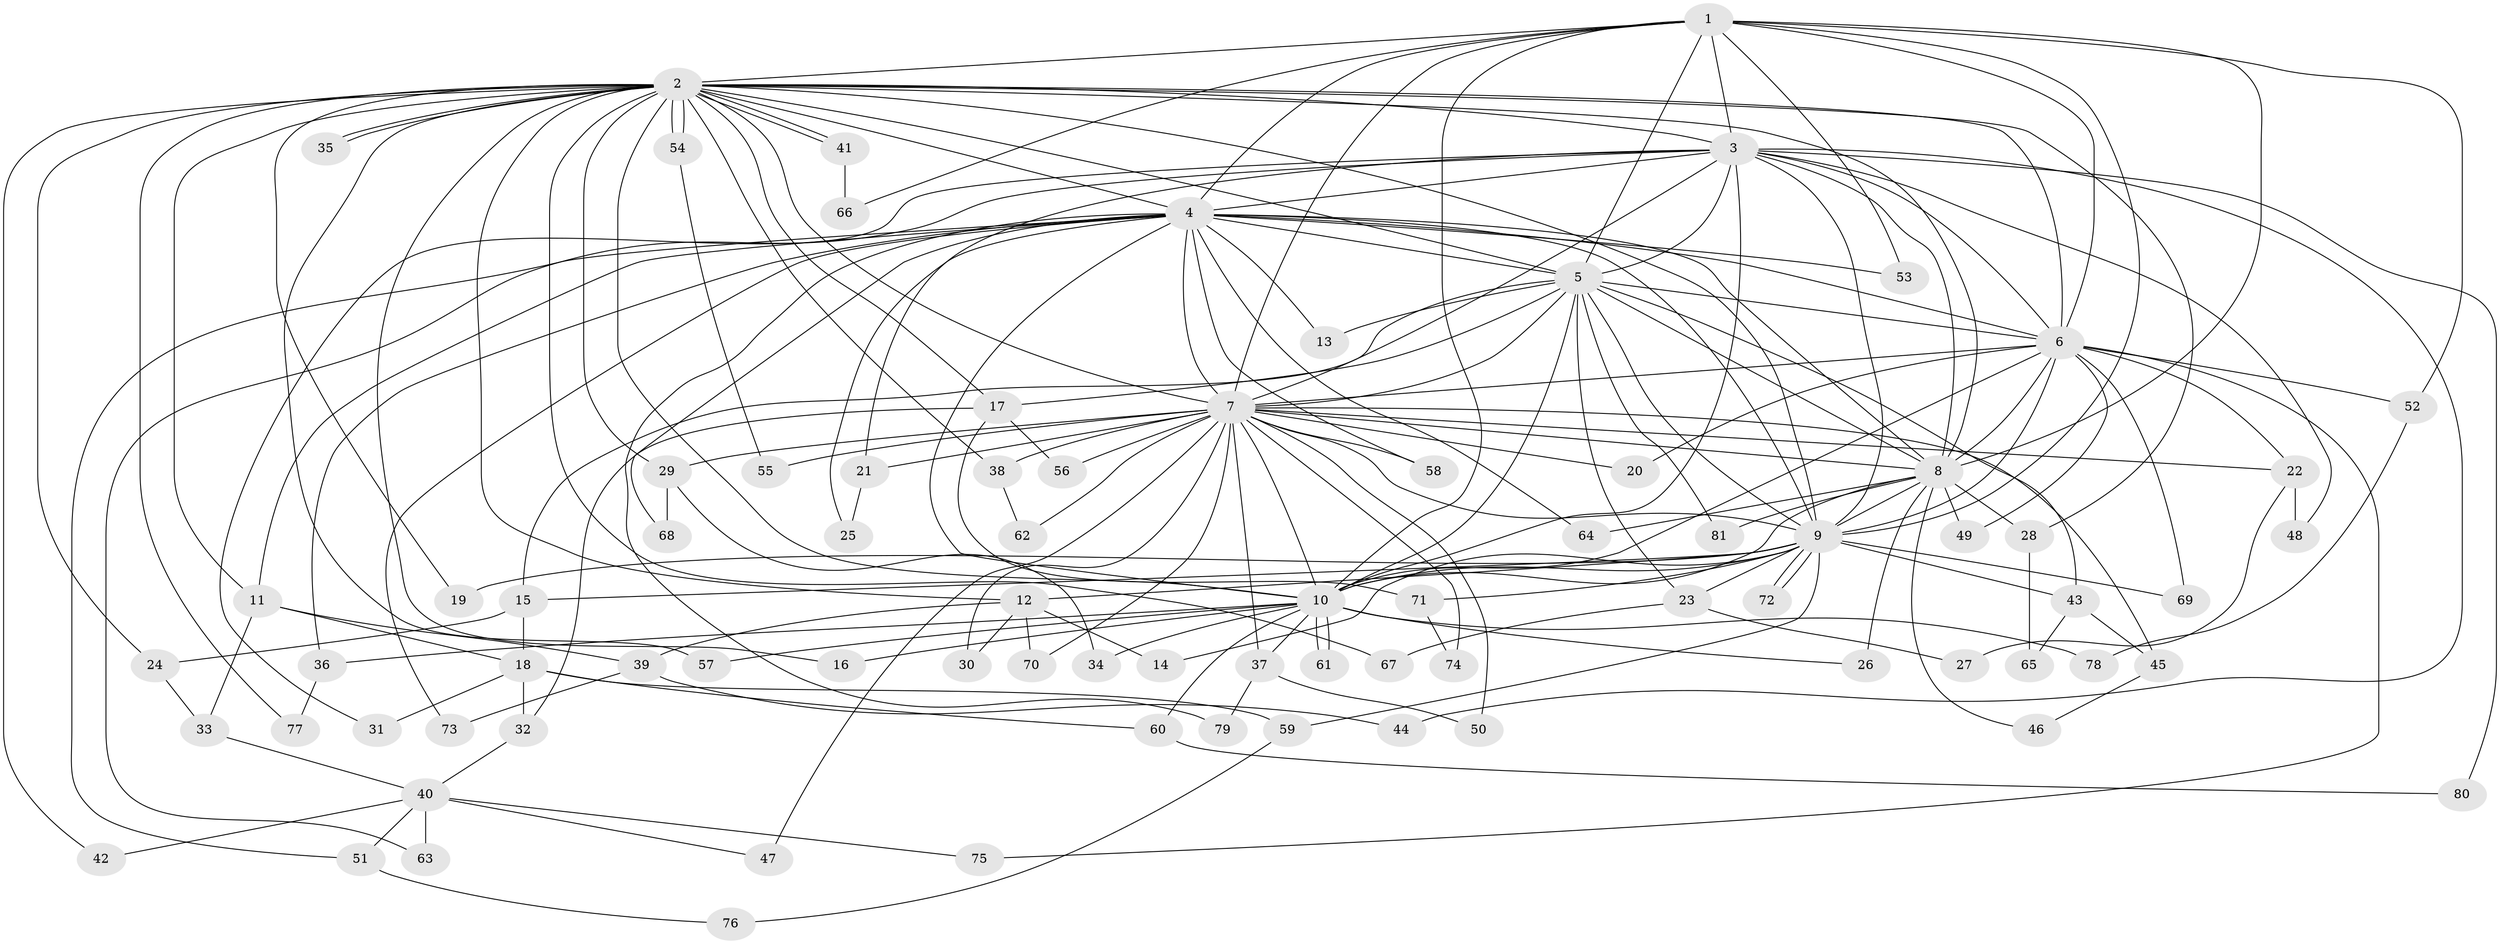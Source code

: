 // Generated by graph-tools (version 1.1) at 2025/10/02/27/25 16:10:57]
// undirected, 81 vertices, 187 edges
graph export_dot {
graph [start="1"]
  node [color=gray90,style=filled];
  1;
  2;
  3;
  4;
  5;
  6;
  7;
  8;
  9;
  10;
  11;
  12;
  13;
  14;
  15;
  16;
  17;
  18;
  19;
  20;
  21;
  22;
  23;
  24;
  25;
  26;
  27;
  28;
  29;
  30;
  31;
  32;
  33;
  34;
  35;
  36;
  37;
  38;
  39;
  40;
  41;
  42;
  43;
  44;
  45;
  46;
  47;
  48;
  49;
  50;
  51;
  52;
  53;
  54;
  55;
  56;
  57;
  58;
  59;
  60;
  61;
  62;
  63;
  64;
  65;
  66;
  67;
  68;
  69;
  70;
  71;
  72;
  73;
  74;
  75;
  76;
  77;
  78;
  79;
  80;
  81;
  1 -- 2;
  1 -- 3;
  1 -- 4;
  1 -- 5;
  1 -- 6;
  1 -- 7;
  1 -- 8;
  1 -- 9;
  1 -- 10;
  1 -- 52;
  1 -- 53;
  1 -- 66;
  2 -- 3;
  2 -- 4;
  2 -- 5;
  2 -- 6;
  2 -- 7;
  2 -- 8;
  2 -- 9;
  2 -- 10;
  2 -- 11;
  2 -- 12;
  2 -- 16;
  2 -- 17;
  2 -- 19;
  2 -- 24;
  2 -- 28;
  2 -- 29;
  2 -- 35;
  2 -- 35;
  2 -- 38;
  2 -- 41;
  2 -- 41;
  2 -- 42;
  2 -- 54;
  2 -- 54;
  2 -- 57;
  2 -- 67;
  2 -- 77;
  3 -- 4;
  3 -- 5;
  3 -- 6;
  3 -- 7;
  3 -- 8;
  3 -- 9;
  3 -- 10;
  3 -- 21;
  3 -- 31;
  3 -- 44;
  3 -- 48;
  3 -- 63;
  3 -- 80;
  4 -- 5;
  4 -- 6;
  4 -- 7;
  4 -- 8;
  4 -- 9;
  4 -- 10;
  4 -- 11;
  4 -- 13;
  4 -- 25;
  4 -- 36;
  4 -- 51;
  4 -- 53;
  4 -- 58;
  4 -- 64;
  4 -- 68;
  4 -- 73;
  4 -- 79;
  5 -- 6;
  5 -- 7;
  5 -- 8;
  5 -- 9;
  5 -- 10;
  5 -- 13;
  5 -- 15;
  5 -- 17;
  5 -- 23;
  5 -- 43;
  5 -- 81;
  6 -- 7;
  6 -- 8;
  6 -- 9;
  6 -- 10;
  6 -- 20;
  6 -- 22;
  6 -- 49;
  6 -- 52;
  6 -- 69;
  6 -- 75;
  7 -- 8;
  7 -- 9;
  7 -- 10;
  7 -- 20;
  7 -- 21;
  7 -- 22;
  7 -- 29;
  7 -- 30;
  7 -- 37;
  7 -- 38;
  7 -- 45;
  7 -- 47;
  7 -- 50;
  7 -- 55;
  7 -- 56;
  7 -- 58;
  7 -- 62;
  7 -- 70;
  7 -- 74;
  8 -- 9;
  8 -- 10;
  8 -- 26;
  8 -- 28;
  8 -- 46;
  8 -- 49;
  8 -- 64;
  8 -- 81;
  9 -- 10;
  9 -- 12;
  9 -- 14;
  9 -- 15;
  9 -- 19;
  9 -- 23;
  9 -- 43;
  9 -- 59;
  9 -- 69;
  9 -- 71;
  9 -- 72;
  9 -- 72;
  10 -- 16;
  10 -- 26;
  10 -- 34;
  10 -- 36;
  10 -- 37;
  10 -- 57;
  10 -- 60;
  10 -- 61;
  10 -- 61;
  10 -- 78;
  11 -- 18;
  11 -- 33;
  11 -- 39;
  12 -- 14;
  12 -- 30;
  12 -- 39;
  12 -- 70;
  15 -- 18;
  15 -- 24;
  17 -- 32;
  17 -- 56;
  17 -- 71;
  18 -- 31;
  18 -- 32;
  18 -- 59;
  18 -- 60;
  21 -- 25;
  22 -- 27;
  22 -- 48;
  23 -- 27;
  23 -- 67;
  24 -- 33;
  28 -- 65;
  29 -- 34;
  29 -- 68;
  32 -- 40;
  33 -- 40;
  36 -- 77;
  37 -- 50;
  37 -- 79;
  38 -- 62;
  39 -- 44;
  39 -- 73;
  40 -- 42;
  40 -- 47;
  40 -- 51;
  40 -- 63;
  40 -- 75;
  41 -- 66;
  43 -- 45;
  43 -- 65;
  45 -- 46;
  51 -- 76;
  52 -- 78;
  54 -- 55;
  59 -- 76;
  60 -- 80;
  71 -- 74;
}
